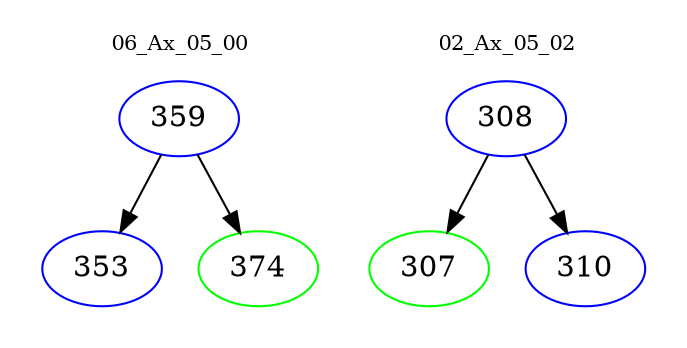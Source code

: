 digraph{
subgraph cluster_0 {
color = white
label = "06_Ax_05_00";
fontsize=10;
T0_359 [label="359", color="blue"]
T0_359 -> T0_353 [color="black"]
T0_353 [label="353", color="blue"]
T0_359 -> T0_374 [color="black"]
T0_374 [label="374", color="green"]
}
subgraph cluster_1 {
color = white
label = "02_Ax_05_02";
fontsize=10;
T1_308 [label="308", color="blue"]
T1_308 -> T1_307 [color="black"]
T1_307 [label="307", color="green"]
T1_308 -> T1_310 [color="black"]
T1_310 [label="310", color="blue"]
}
}
